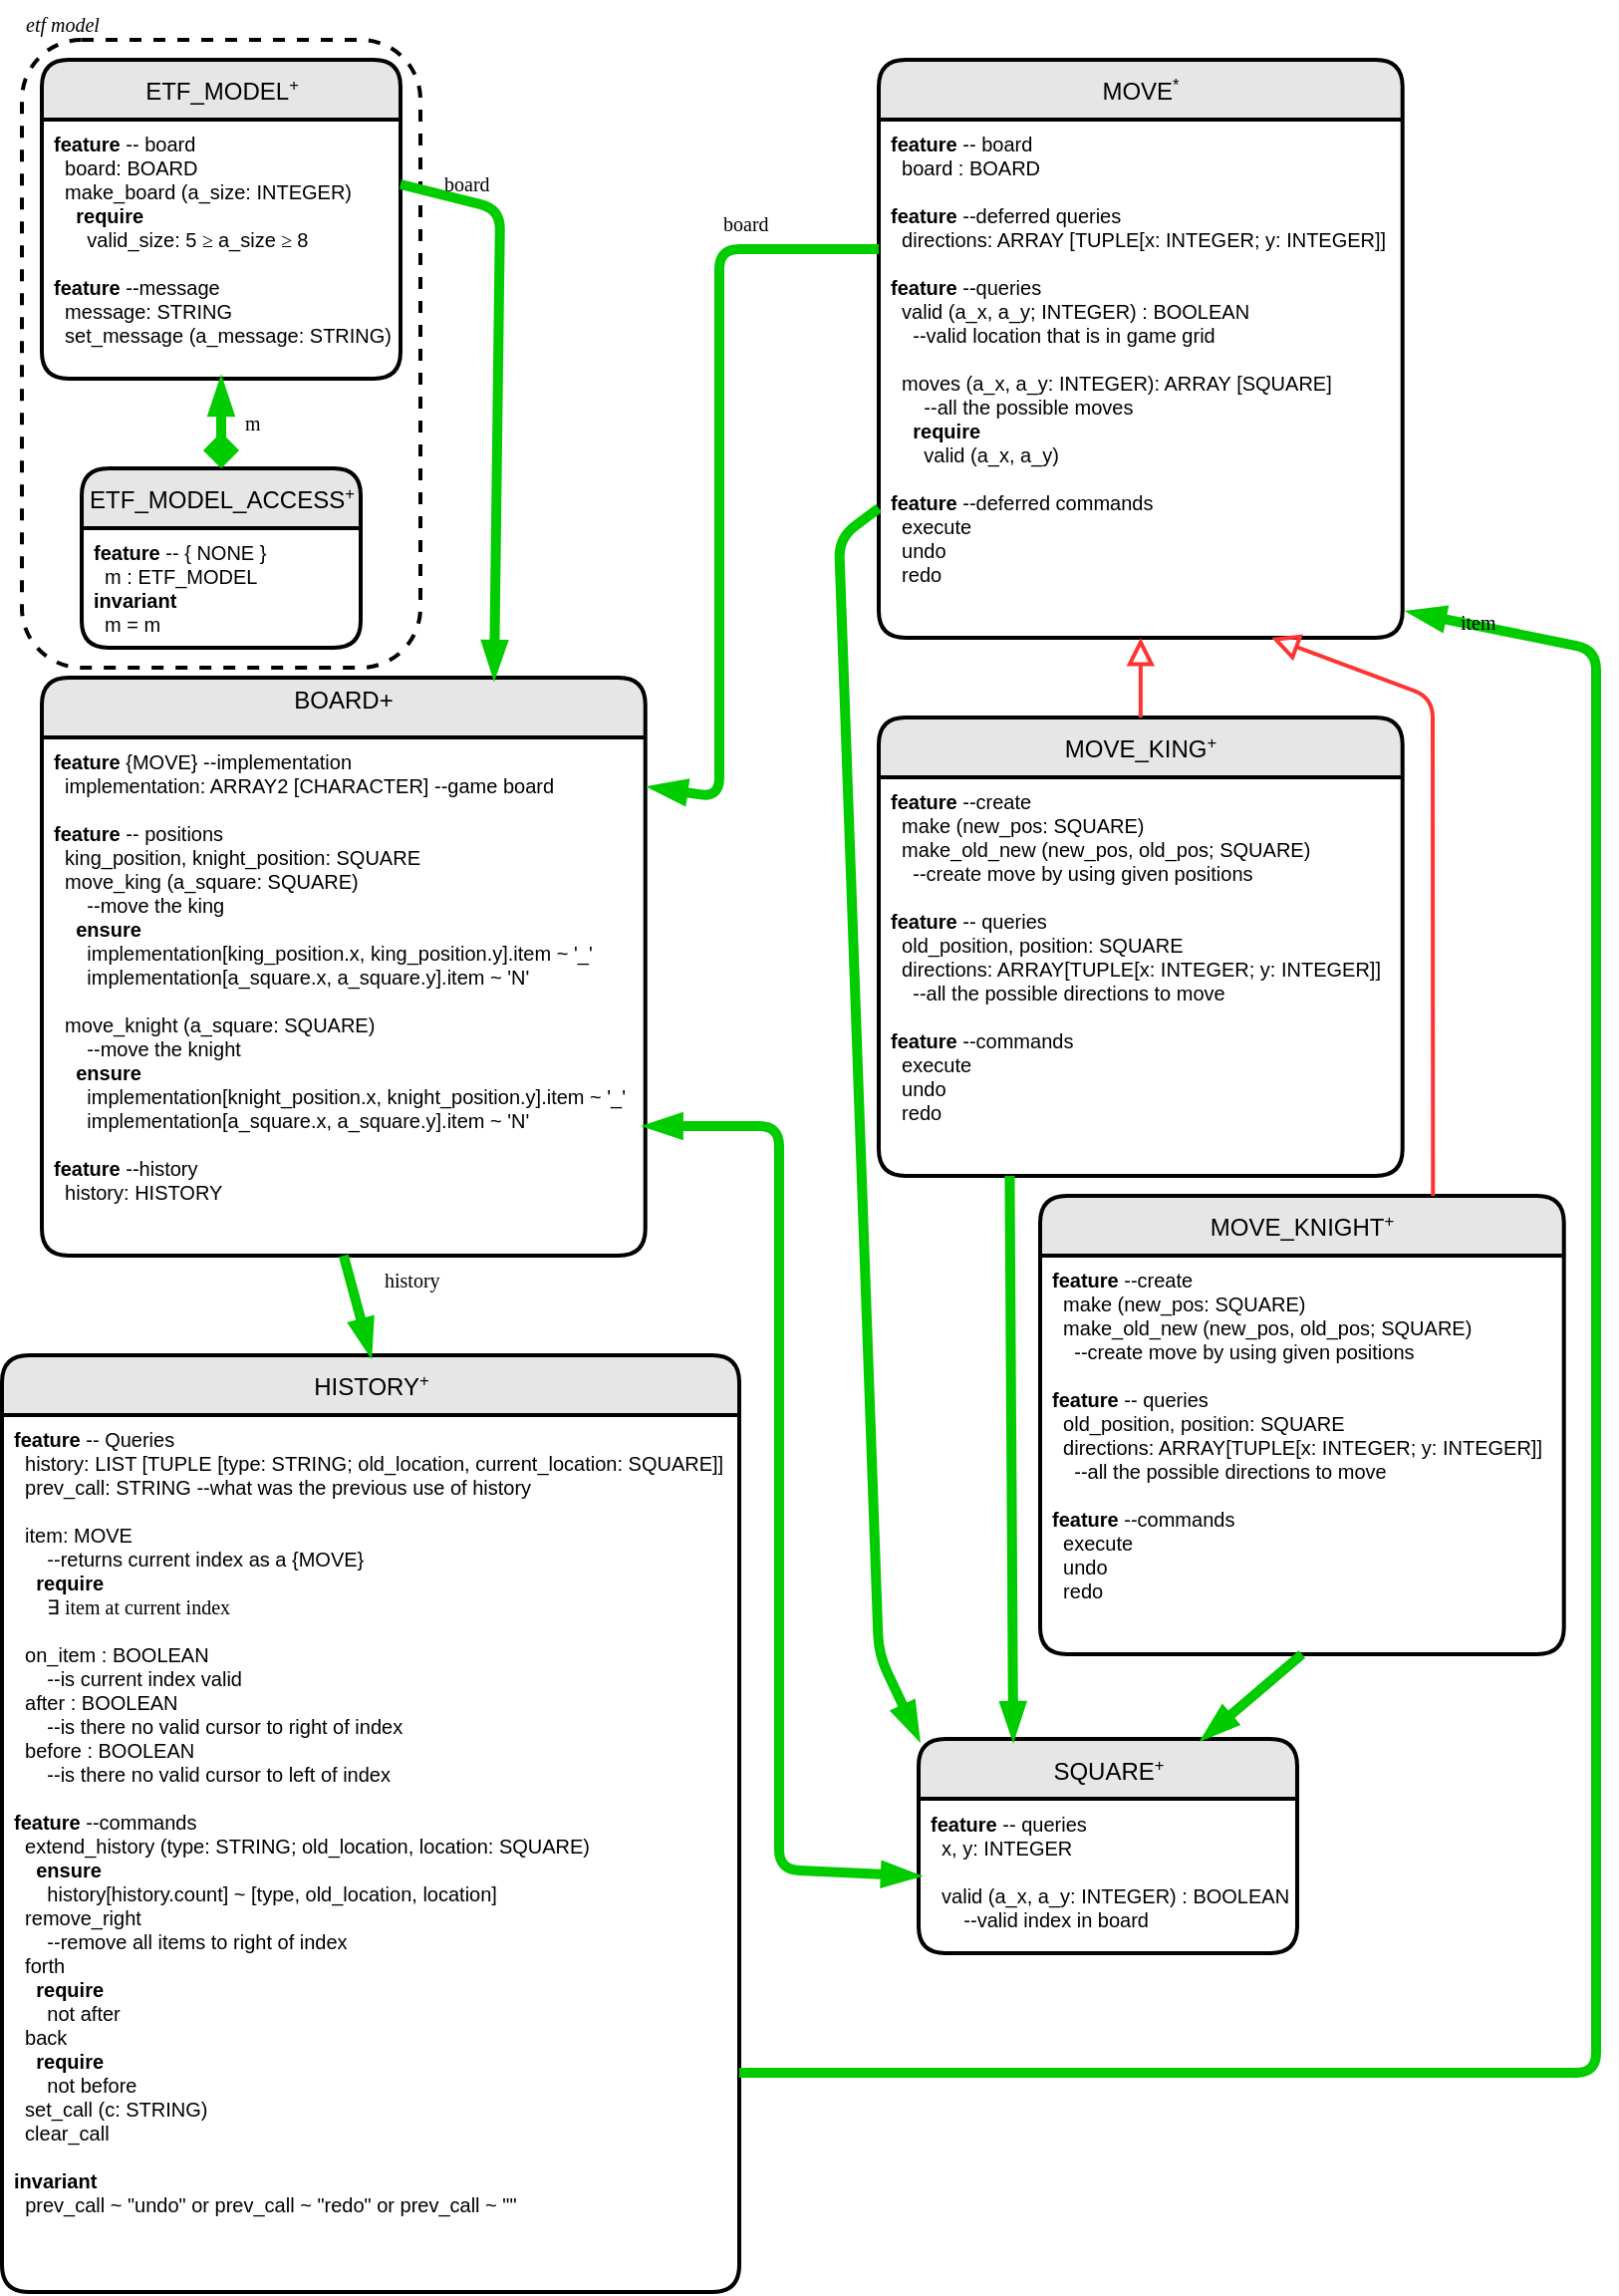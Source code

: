 <mxfile version="12.9.11" type="device"><diagram id="L8WchYdIbFI_pY9Sp-pM" name="Page-1"><mxGraphModel dx="447" dy="222" grid="1" gridSize="10" guides="1" tooltips="1" connect="1" arrows="1" fold="1" page="1" pageScale="1" pageWidth="827" pageHeight="1169" math="0" shadow="0"><root><mxCell id="0"/><mxCell id="1" parent="0"/><mxCell id="gNGfIKwbL93ov4gHlj75-19" value="&lt;font style=&quot;font-size: 12px&quot; face=&quot;Helvetica&quot;&gt;MOVE&lt;/font&gt;&lt;font style=&quot;font-size: 10px&quot; face=&quot;Helvetica&quot;&gt;&lt;sup&gt;*&lt;/sup&gt;&lt;/font&gt;" style="swimlane;html=1;childLayout=stackLayout;horizontal=1;startSize=30;horizontalStack=0;fillColor=#E6E6E6;fontColor=#000000;rounded=1;fontSize=17;fontStyle=0;strokeWidth=2;resizeParent=0;resizeLast=1;shadow=0;dashed=0;align=center;fontFamily=Verdena;" vertex="1" parent="1"><mxGeometry x="450" y="30" width="262.86" height="290" as="geometry"/></mxCell><mxCell id="gNGfIKwbL93ov4gHlj75-20" value="&lt;font face=&quot;Helvetica&quot;&gt;&lt;b&gt;feature&lt;/b&gt; -- board&lt;br&gt;&amp;nbsp; board : BOARD&lt;br&gt;&lt;/font&gt;&lt;font face=&quot;Helvetica&quot;&gt;&lt;br&gt;&lt;b&gt;feature&lt;/b&gt;&amp;nbsp;--deferred queries&lt;br&gt;&amp;nbsp; directions: ARRAY [TUPLE[x: INTEGER; y: INTEGER]]&lt;br&gt;&lt;b&gt;&lt;br&gt;feature &lt;/b&gt;--queries&lt;br&gt;&amp;nbsp; valid (a_x, a_y; INTEGER) : BOOLEAN&amp;nbsp;&lt;br&gt;&amp;nbsp; &amp;nbsp; --valid location that is in game grid&lt;br&gt;&lt;br&gt;&amp;nbsp; moves (a_x, a_y: INTEGER): ARRAY [SQUARE]&lt;br&gt;&amp;nbsp; &amp;nbsp; &amp;nbsp; --all the possible moves&lt;br&gt;&amp;nbsp; &amp;nbsp; &lt;b&gt;require&lt;br&gt;&lt;/b&gt;&amp;nbsp; &amp;nbsp; &amp;nbsp; valid (a_x, a_y)&lt;br&gt;&lt;br&gt;&lt;b&gt;feature &lt;/b&gt;--deferred commands&lt;br&gt;&amp;nbsp; execute&lt;br&gt;&amp;nbsp; undo&lt;br&gt;&amp;nbsp; redo&lt;br&gt;&lt;/font&gt;" style="whiteSpace=wrap;html=1;align=left;strokeColor=none;fillColor=none;spacingLeft=4;fontSize=10;verticalAlign=top;resizable=0;rotatable=0;part=1;fontFamily=Verdena;" vertex="1" parent="gNGfIKwbL93ov4gHlj75-19"><mxGeometry y="30" width="262.86" height="260" as="geometry"/></mxCell><mxCell id="gNGfIKwbL93ov4gHlj75-25" value="" style="group" vertex="1" connectable="0" parent="1"><mxGeometry x="19.997" width="200.003" height="335" as="geometry"/></mxCell><mxCell id="gNGfIKwbL93ov4gHlj75-14" value="" style="rounded=1;whiteSpace=wrap;html=1;fontSize=10;dashed=1;strokeWidth=2;" vertex="1" parent="gNGfIKwbL93ov4gHlj75-25"><mxGeometry y="20" width="200" height="315" as="geometry"/></mxCell><mxCell id="gNGfIKwbL93ov4gHlj75-15" value="&lt;i&gt;etf model&lt;/i&gt;" style="text;html=1;fontSize=10;fontFamily=Verdena;" vertex="1" parent="gNGfIKwbL93ov4gHlj75-25"><mxGeometry width="70" height="25" as="geometry"/></mxCell><mxCell id="gNGfIKwbL93ov4gHlj75-1" value="&lt;font style=&quot;font-size: 12px&quot; face=&quot;Helvetica&quot;&gt;ETF_MODEL&lt;/font&gt;&lt;font style=&quot;font-size: 10px&quot; face=&quot;Helvetica&quot;&gt;&lt;sup&gt;+&lt;/sup&gt;&lt;/font&gt;" style="swimlane;html=1;childLayout=stackLayout;horizontal=1;startSize=30;horizontalStack=0;fillColor=#E6E6E6;fontColor=#000000;rounded=1;fontSize=17;fontStyle=0;strokeWidth=2;resizeParent=0;resizeLast=1;shadow=0;dashed=0;align=center;fontFamily=Verdena;" vertex="1" parent="gNGfIKwbL93ov4gHlj75-25"><mxGeometry x="10" y="30" width="180" height="160" as="geometry"/></mxCell><mxCell id="gNGfIKwbL93ov4gHlj75-2" value="&lt;font face=&quot;Helvetica&quot;&gt;&lt;b&gt;feature&lt;/b&gt; -- board&lt;br&gt;&amp;nbsp; board: BOARD&lt;br&gt;&amp;nbsp; make_board (a_size: INTEGER)&lt;br&gt;&amp;nbsp; &amp;nbsp; &lt;b&gt;require&amp;nbsp;&lt;/b&gt;&lt;br&gt;&amp;nbsp; &amp;nbsp; &amp;nbsp; valid_size: 5&amp;nbsp;&lt;/font&gt;&lt;span&gt;≥&amp;nbsp;&lt;/span&gt;&lt;font face=&quot;Helvetica&quot;&gt;a_size&amp;nbsp;&lt;/font&gt;&lt;span&gt;≥&amp;nbsp;&lt;/span&gt;&lt;font face=&quot;Helvetica&quot;&gt;8&lt;br&gt;&lt;br&gt;&lt;b&gt;feature &lt;/b&gt;--message&lt;br&gt;&amp;nbsp; message: STRING&amp;nbsp;&lt;br&gt;&amp;nbsp; set_message (a_message: STRING)&lt;br&gt;&lt;/font&gt;" style="whiteSpace=wrap;html=1;align=left;strokeColor=none;fillColor=none;spacingLeft=4;fontSize=10;verticalAlign=top;resizable=0;rotatable=0;part=1;fontFamily=Verdena;" vertex="1" parent="gNGfIKwbL93ov4gHlj75-1"><mxGeometry y="30" width="180" height="130" as="geometry"/></mxCell><mxCell id="gNGfIKwbL93ov4gHlj75-5" value="&lt;font style=&quot;font-size: 12px&quot; face=&quot;Helvetica&quot;&gt;ETF_MODEL_ACCESS&lt;/font&gt;&lt;font style=&quot;font-size: 10px&quot; face=&quot;Helvetica&quot;&gt;&lt;sup&gt;+&lt;/sup&gt;&lt;/font&gt;" style="swimlane;html=1;childLayout=stackLayout;horizontal=1;startSize=30;horizontalStack=0;fillColor=#E6E6E6;fontColor=#000000;rounded=1;fontSize=17;fontStyle=0;strokeWidth=2;resizeParent=0;resizeLast=1;shadow=0;dashed=0;align=center;fontFamily=Verdena;" vertex="1" parent="gNGfIKwbL93ov4gHlj75-25"><mxGeometry x="30.003" y="235" width="140" height="90" as="geometry"/></mxCell><mxCell id="gNGfIKwbL93ov4gHlj75-6" value="&lt;font face=&quot;Helvetica&quot;&gt;&lt;b&gt;feature&lt;/b&gt; -- { NONE }&lt;br&gt;&amp;nbsp; m : ETF_MODEL&lt;br&gt;&lt;b&gt;invariant&lt;/b&gt;&lt;br&gt;&amp;nbsp; m = m&lt;/font&gt;" style="whiteSpace=wrap;html=1;align=left;strokeColor=none;fillColor=none;spacingLeft=4;fontSize=10;verticalAlign=top;resizable=0;rotatable=0;part=1;fontFamily=Verdena;" vertex="1" parent="gNGfIKwbL93ov4gHlj75-5"><mxGeometry y="30" width="140" height="60" as="geometry"/></mxCell><mxCell id="gNGfIKwbL93ov4gHlj75-9" value="" style="endArrow=blockThin;html=1;strokeColor=#00CC00;strokeWidth=5;endFill=1;startArrow=diamond;startFill=1;entryX=0.5;entryY=1;entryDx=0;entryDy=0;exitX=0.5;exitY=0;exitDx=0;exitDy=0;" edge="1" parent="gNGfIKwbL93ov4gHlj75-25" source="gNGfIKwbL93ov4gHlj75-5" target="gNGfIKwbL93ov4gHlj75-2"><mxGeometry width="50" height="50" relative="1" as="geometry"><mxPoint x="-89.997" y="225" as="sourcePoint"/><mxPoint x="50.003" y="225" as="targetPoint"/></mxGeometry></mxCell><mxCell id="gNGfIKwbL93ov4gHlj75-10" value="m" style="text;html=1;fontSize=10;fontFamily=Verdena;" vertex="1" parent="gNGfIKwbL93ov4gHlj75-25"><mxGeometry x="110.003" y="200" width="21" height="20" as="geometry"/></mxCell><mxCell id="gNGfIKwbL93ov4gHlj75-27" value="&lt;font style=&quot;font-size: 12px&quot; face=&quot;Helvetica&quot;&gt;MOVE_KNIGHT&lt;/font&gt;&lt;font style=&quot;font-size: 10px&quot; face=&quot;Helvetica&quot;&gt;&lt;sup&gt;+&lt;/sup&gt;&lt;/font&gt;" style="swimlane;html=1;childLayout=stackLayout;horizontal=1;startSize=30;horizontalStack=0;fillColor=#E6E6E6;fontColor=#000000;rounded=1;fontSize=17;fontStyle=0;strokeWidth=2;resizeParent=0;resizeLast=1;shadow=0;dashed=0;align=center;fontFamily=Verdena;" vertex="1" parent="1"><mxGeometry x="531" y="600" width="262.86" height="230" as="geometry"/></mxCell><mxCell id="gNGfIKwbL93ov4gHlj75-28" value="&lt;font face=&quot;Helvetica&quot;&gt;&lt;b&gt;feature &lt;/b&gt;--create&amp;nbsp;&lt;br&gt;&amp;nbsp; make (new_pos: SQUARE)&lt;br&gt;&amp;nbsp; make_old_new (new_pos, old_pos; SQUARE)&lt;br&gt;&amp;nbsp; &amp;nbsp; --create move by using given positions&lt;br&gt;&lt;br&gt;&lt;b&gt;feature&lt;/b&gt; -- queries&lt;br&gt;&amp;nbsp; old_position, position: SQUARE&amp;nbsp;&lt;/font&gt;&lt;font face=&quot;Helvetica&quot;&gt;&lt;br&gt;&amp;nbsp; directions: ARRAY[TUPLE[x: INTEGER; y: INTEGER]]&lt;br&gt;&amp;nbsp; &amp;nbsp; --all the possible directions to move&lt;br&gt;&lt;br&gt;&lt;b&gt;feature &lt;/b&gt;--commands&lt;br&gt;&amp;nbsp; execute&lt;br&gt;&amp;nbsp; undo&lt;br&gt;&amp;nbsp; redo&lt;br&gt;&lt;/font&gt;" style="whiteSpace=wrap;html=1;align=left;strokeColor=none;fillColor=none;spacingLeft=4;fontSize=10;verticalAlign=top;resizable=0;rotatable=0;part=1;fontFamily=Verdena;" vertex="1" parent="gNGfIKwbL93ov4gHlj75-27"><mxGeometry y="30" width="262.86" height="200" as="geometry"/></mxCell><mxCell id="gNGfIKwbL93ov4gHlj75-29" value="&lt;font style=&quot;font-size: 12px&quot; face=&quot;Helvetica&quot;&gt;MOVE_KING&lt;/font&gt;&lt;font style=&quot;font-size: 10px&quot; face=&quot;Helvetica&quot;&gt;&lt;sup&gt;+&lt;/sup&gt;&lt;/font&gt;" style="swimlane;html=1;childLayout=stackLayout;horizontal=1;startSize=30;horizontalStack=0;fillColor=#E6E6E6;fontColor=#000000;rounded=1;fontSize=17;fontStyle=0;strokeWidth=2;resizeParent=0;resizeLast=1;shadow=0;dashed=0;align=center;fontFamily=Verdena;" vertex="1" parent="1"><mxGeometry x="450" y="360" width="262.86" height="230" as="geometry"/></mxCell><mxCell id="gNGfIKwbL93ov4gHlj75-30" value="&lt;font face=&quot;Helvetica&quot;&gt;&lt;b&gt;feature &lt;/b&gt;--create&amp;nbsp;&lt;br&gt;&amp;nbsp; make (new_pos: SQUARE)&lt;br&gt;&amp;nbsp; make_old_new (new_pos, old_pos; SQUARE)&lt;br&gt;&lt;b&gt;&amp;nbsp; &amp;nbsp;&amp;nbsp;&lt;/b&gt;&lt;/font&gt;&lt;span style=&quot;font-family: &amp;#34;helvetica&amp;#34;&quot;&gt;--create move by using given positions&lt;/span&gt;&lt;font face=&quot;Helvetica&quot;&gt;&lt;b&gt;&lt;br&gt;&amp;nbsp;&lt;br&gt;feature&lt;/b&gt; -- queries&lt;br&gt;&amp;nbsp; old_position, position: SQUARE&amp;nbsp;&lt;/font&gt;&lt;font face=&quot;Helvetica&quot;&gt;&lt;br&gt;&amp;nbsp; directions: ARRAY[TUPLE[x: INTEGER; y: INTEGER]]&lt;br&gt;&amp;nbsp; &amp;nbsp; --all the possible directions to move&lt;br&gt;&lt;br&gt;&lt;b&gt;feature &lt;/b&gt;--commands&lt;br&gt;&amp;nbsp; execute&lt;br&gt;&amp;nbsp; undo&lt;br&gt;&amp;nbsp; redo&lt;br&gt;&lt;/font&gt;" style="whiteSpace=wrap;html=1;align=left;strokeColor=none;fillColor=none;spacingLeft=4;fontSize=10;verticalAlign=top;resizable=0;rotatable=0;part=1;fontFamily=Verdena;" vertex="1" parent="gNGfIKwbL93ov4gHlj75-29"><mxGeometry y="30" width="262.86" height="200" as="geometry"/></mxCell><mxCell id="gNGfIKwbL93ov4gHlj75-33" value="" style="endArrow=block;html=1;strokeColor=#FF3333;strokeWidth=2;endFill=0;endSize=9;exitX=0.75;exitY=0;exitDx=0;exitDy=0;entryX=0.75;entryY=1;entryDx=0;entryDy=0;" edge="1" parent="1" source="gNGfIKwbL93ov4gHlj75-27" target="gNGfIKwbL93ov4gHlj75-20"><mxGeometry width="50" height="50" relative="1" as="geometry"><mxPoint x="350" y="360" as="sourcePoint"/><mxPoint x="350" y="300" as="targetPoint"/><Array as="points"><mxPoint x="728" y="350"/></Array></mxGeometry></mxCell><mxCell id="gNGfIKwbL93ov4gHlj75-34" value="" style="endArrow=block;html=1;strokeColor=#FF3333;strokeWidth=2;endFill=0;endSize=9;entryX=0.5;entryY=1;entryDx=0;entryDy=0;exitX=0.5;exitY=0;exitDx=0;exitDy=0;" edge="1" parent="1" source="gNGfIKwbL93ov4gHlj75-29" target="gNGfIKwbL93ov4gHlj75-20"><mxGeometry width="50" height="50" relative="1" as="geometry"><mxPoint x="668.667" y="370" as="sourcePoint"/><mxPoint x="578.575" y="319" as="targetPoint"/></mxGeometry></mxCell><mxCell id="gNGfIKwbL93ov4gHlj75-35" value="&lt;font face=&quot;Helvetica&quot;&gt;&lt;span style=&quot;vertical-align: super ; font-size: 12px&quot;&gt;BOAR&lt;/span&gt;&lt;span style=&quot;vertical-align: super ; font-size: 12px&quot;&gt;D+&lt;br&gt;&lt;/span&gt;&lt;/font&gt;" style="swimlane;html=1;childLayout=stackLayout;horizontal=1;startSize=30;horizontalStack=0;fillColor=#E6E6E6;fontColor=#000000;rounded=1;fontSize=17;fontStyle=0;strokeWidth=2;resizeParent=0;resizeLast=1;shadow=0;dashed=0;align=center;fontFamily=Verdena;" vertex="1" parent="1"><mxGeometry x="30" y="340" width="302.86" height="290" as="geometry"/></mxCell><mxCell id="gNGfIKwbL93ov4gHlj75-36" value="&lt;font face=&quot;Helvetica&quot;&gt;&lt;b&gt;feature &lt;/b&gt;{MOVE} --implementation&lt;br&gt;&amp;nbsp; implementation: ARRAY2 [CHARACTER] --game board&lt;br&gt;&lt;br&gt;&lt;b&gt;feature&lt;/b&gt; -- positions&lt;br&gt;&amp;nbsp; king_position, knight_position: SQUARE&amp;nbsp;&lt;/font&gt;&lt;font face=&quot;Helvetica&quot;&gt;&lt;br&gt;&amp;nbsp; move_king (a_square: SQUARE)&lt;br&gt;&amp;nbsp; &amp;nbsp; &amp;nbsp; --move the king&lt;br&gt;&amp;nbsp; &amp;nbsp; &lt;b&gt;ensure&amp;nbsp;&lt;br&gt;&lt;/b&gt;&amp;nbsp; &amp;nbsp; &amp;nbsp;&amp;nbsp;&lt;span&gt;implementation[king_position.x, king_position.y].item ~ '_'&lt;br&gt;&lt;/span&gt;&lt;span&gt;&lt;/span&gt;&lt;span&gt;&amp;nbsp; &amp;nbsp; &amp;nbsp; implementation[a_square.x, a_square.y].item ~ 'N'&lt;/span&gt;&amp;nbsp;&lt;br&gt;&lt;br&gt;&amp;nbsp; move_knight (a_square: SQUARE)&lt;br&gt;&amp;nbsp; &amp;nbsp; &amp;nbsp; --move the knight&lt;br&gt;&amp;nbsp; &amp;nbsp;&amp;nbsp;&lt;/font&gt;&lt;b style=&quot;font-family: &amp;#34;helvetica&amp;#34;&quot;&gt;ensure&amp;nbsp;&lt;br&gt;&lt;/b&gt;&lt;span style=&quot;font-family: &amp;#34;helvetica&amp;#34;&quot;&gt;&amp;nbsp; &amp;nbsp; &amp;nbsp;&amp;nbsp;&lt;/span&gt;&lt;span style=&quot;font-family: &amp;#34;helvetica&amp;#34;&quot;&gt;implementation[knight_position.x, knight_position.y].item ~ '_'&lt;br&gt;&lt;/span&gt;&lt;span style=&quot;font-family: &amp;#34;helvetica&amp;#34;&quot;&gt;&lt;/span&gt;&lt;span style=&quot;font-family: &amp;#34;helvetica&amp;#34;&quot;&gt;&amp;nbsp; &amp;nbsp; &amp;nbsp; implementation[a_square.x, a_square.y].item ~ 'N'&lt;/span&gt;&lt;span style=&quot;font-family: &amp;#34;helvetica&amp;#34;&quot;&gt;&amp;nbsp;&lt;/span&gt;&lt;font face=&quot;Helvetica&quot;&gt;&lt;br&gt;&lt;br&gt;&lt;b&gt;feature &lt;/b&gt;--history&lt;br&gt;&amp;nbsp; history: HISTORY&lt;br&gt;&lt;br&gt;&lt;/font&gt;" style="whiteSpace=wrap;html=1;align=left;strokeColor=none;fillColor=none;spacingLeft=4;fontSize=10;verticalAlign=top;resizable=0;rotatable=0;part=1;fontFamily=Verdena;" vertex="1" parent="gNGfIKwbL93ov4gHlj75-35"><mxGeometry y="30" width="302.86" height="260" as="geometry"/></mxCell><mxCell id="gNGfIKwbL93ov4gHlj75-65" value="" style="endArrow=blockThin;html=1;strokeColor=#00CC00;strokeWidth=5;endFill=1;entryX=1;entryY=0.75;entryDx=0;entryDy=0;" edge="1" parent="gNGfIKwbL93ov4gHlj75-35" target="gNGfIKwbL93ov4gHlj75-36"><mxGeometry width="50" height="50" relative="1" as="geometry"><mxPoint x="370" y="320" as="sourcePoint"/><mxPoint x="350" y="255" as="targetPoint"/><Array as="points"><mxPoint x="370" y="225"/></Array></mxGeometry></mxCell><mxCell id="gNGfIKwbL93ov4gHlj75-42" value="&lt;font style=&quot;font-size: 12px&quot; face=&quot;Helvetica&quot;&gt;HISTORY&lt;/font&gt;&lt;font style=&quot;font-size: 10px&quot; face=&quot;Helvetica&quot;&gt;&lt;sup&gt;+&lt;/sup&gt;&lt;/font&gt;" style="swimlane;html=1;childLayout=stackLayout;horizontal=1;startSize=30;horizontalStack=0;fillColor=#E6E6E6;fontColor=#000000;rounded=1;fontSize=17;fontStyle=0;strokeWidth=2;resizeParent=0;resizeLast=1;shadow=0;dashed=0;align=center;fontFamily=Verdena;" vertex="1" parent="1"><mxGeometry x="10" y="680" width="370" height="470" as="geometry"/></mxCell><mxCell id="gNGfIKwbL93ov4gHlj75-43" value="&lt;font face=&quot;Helvetica&quot;&gt;&lt;b&gt;feature&lt;/b&gt; -- Queries&lt;br&gt;&amp;nbsp; history: LIST [TUPLE [type: STRING; old_location, current_location: SQUARE]]&lt;br&gt;&lt;/font&gt;&lt;font face=&quot;Helvetica&quot;&gt;&amp;nbsp; prev_call: STRING --what was the previous use of history&lt;br&gt;&amp;nbsp; &lt;br&gt;&amp;nbsp; item: MOVE&lt;br&gt;&amp;nbsp; &amp;nbsp; &amp;nbsp; --returns current index as a {MOVE}&lt;br&gt;&amp;nbsp; &amp;nbsp; &lt;b&gt;require&lt;br&gt;&amp;nbsp; &amp;nbsp; &amp;nbsp;&amp;nbsp;&lt;/b&gt;&lt;/font&gt;&lt;span&gt;∃ item at current index&lt;/span&gt;&lt;font face=&quot;Helvetica&quot;&gt;&lt;b&gt;&lt;br&gt;&lt;/b&gt;&amp;nbsp; &amp;nbsp; &amp;nbsp;&amp;nbsp;&lt;br&gt;&amp;nbsp; on_item : BOOLEAN&lt;br&gt;&amp;nbsp; &amp;nbsp; &amp;nbsp; --is current index valid&lt;br&gt;&amp;nbsp; after : BOOLEAN&lt;br&gt;&amp;nbsp; &amp;nbsp; &amp;nbsp; --is there no valid cursor to right of index&lt;br&gt;&amp;nbsp; before : BOOLEAN&lt;br&gt;&amp;nbsp; &amp;nbsp; &amp;nbsp; --is there no valid cursor to left of index&lt;br&gt;&lt;br&gt;&lt;b&gt;feature&lt;/b&gt;&amp;nbsp;--commands&lt;br&gt;&amp;nbsp; extend_history (type: STRING; old_location, location: SQUARE)&lt;br&gt;&amp;nbsp; &amp;nbsp;&amp;nbsp;&lt;b&gt;ensure&lt;br&gt;&lt;/b&gt;&amp;nbsp; &amp;nbsp; &amp;nbsp; history[history.count] ~ [type, old_location, location]&lt;br&gt;&amp;nbsp; remove_right&amp;nbsp;&lt;br&gt;&amp;nbsp; &amp;nbsp; &amp;nbsp; --remove all items to right of index&lt;br&gt;&amp;nbsp; forth&lt;br&gt;&amp;nbsp; &amp;nbsp; &lt;b&gt;require&lt;br&gt;&lt;/b&gt;&amp;nbsp; &amp;nbsp; &amp;nbsp; not after&lt;br&gt;&amp;nbsp; back&amp;nbsp;&lt;br&gt;&lt;/font&gt;&lt;span style=&quot;font-family: &amp;#34;helvetica&amp;#34;&quot;&gt;&amp;nbsp; &amp;nbsp;&amp;nbsp;&lt;/span&gt;&lt;b style=&quot;font-family: &amp;#34;helvetica&amp;#34;&quot;&gt;require&lt;br&gt;&lt;/b&gt;&lt;span style=&quot;font-family: &amp;#34;helvetica&amp;#34;&quot;&gt;&amp;nbsp; &amp;nbsp; &amp;nbsp;&amp;nbsp;&lt;/span&gt;&lt;span style=&quot;font-family: &amp;#34;helvetica&amp;#34;&quot;&gt;not before&lt;/span&gt;&lt;font face=&quot;Helvetica&quot;&gt;&lt;br&gt;&amp;nbsp; set_call (c: STRING)&lt;br&gt;&amp;nbsp; clear_call&amp;nbsp;&lt;br&gt;&lt;br&gt;&lt;b&gt;invariant&lt;br&gt;&amp;nbsp;&amp;nbsp;&lt;/b&gt;prev_call ~ &quot;undo&quot; or prev_call ~ &quot;redo&quot; or prev_call ~ &quot;&quot;&lt;br&gt;&lt;/font&gt;" style="whiteSpace=wrap;html=1;align=left;strokeColor=none;fillColor=none;spacingLeft=4;fontSize=10;verticalAlign=top;resizable=0;rotatable=0;part=1;fontFamily=Verdena;" vertex="1" parent="gNGfIKwbL93ov4gHlj75-42"><mxGeometry y="30" width="370" height="440" as="geometry"/></mxCell><mxCell id="gNGfIKwbL93ov4gHlj75-45" value="&lt;font style=&quot;font-size: 12px&quot; face=&quot;Helvetica&quot;&gt;SQUARE&lt;/font&gt;&lt;font style=&quot;font-size: 10px&quot; face=&quot;Helvetica&quot;&gt;&lt;sup&gt;+&lt;/sup&gt;&lt;/font&gt;" style="swimlane;html=1;childLayout=stackLayout;horizontal=1;startSize=30;horizontalStack=0;fillColor=#E6E6E6;fontColor=#000000;rounded=1;fontSize=17;fontStyle=0;strokeWidth=2;resizeParent=0;resizeLast=1;shadow=0;dashed=0;align=center;fontFamily=Verdena;" vertex="1" parent="1"><mxGeometry x="470" y="872.5" width="190" height="107.5" as="geometry"/></mxCell><mxCell id="gNGfIKwbL93ov4gHlj75-46" value="&lt;font face=&quot;Helvetica&quot;&gt;&lt;b&gt;feature&lt;/b&gt; -- queries&lt;br&gt;&amp;nbsp; x, y: INTEGER&amp;nbsp;&lt;/font&gt;&lt;font face=&quot;Helvetica&quot;&gt;&lt;br&gt;&amp;nbsp;&amp;nbsp;&lt;br&gt;&amp;nbsp; valid (a_x, a_y: INTEGER) : BOOLEAN&lt;br&gt;&amp;nbsp; &amp;nbsp; &amp;nbsp; --valid index in board&lt;br&gt;&lt;br&gt;&lt;/font&gt;" style="whiteSpace=wrap;html=1;align=left;strokeColor=none;fillColor=none;spacingLeft=4;fontSize=10;verticalAlign=top;resizable=0;rotatable=0;part=1;fontFamily=Verdena;" vertex="1" parent="gNGfIKwbL93ov4gHlj75-45"><mxGeometry y="30" width="190" height="77.5" as="geometry"/></mxCell><mxCell id="gNGfIKwbL93ov4gHlj75-47" value="" style="endArrow=blockThin;html=1;strokeColor=#00CC00;strokeWidth=5;endFill=1;exitX=1;exitY=0.25;exitDx=0;exitDy=0;" edge="1" parent="1" source="gNGfIKwbL93ov4gHlj75-2"><mxGeometry width="50" height="50" relative="1" as="geometry"><mxPoint x="200" y="415" as="sourcePoint"/><mxPoint x="257" y="340" as="targetPoint"/><Array as="points"><mxPoint x="260" y="105"/></Array></mxGeometry></mxCell><mxCell id="gNGfIKwbL93ov4gHlj75-48" value="board" style="text;html=1;fontSize=10;fontFamily=Verdena;" vertex="1" parent="1"><mxGeometry x="230" y="80" width="30" height="20" as="geometry"/></mxCell><mxCell id="gNGfIKwbL93ov4gHlj75-53" value="" style="endArrow=blockThin;html=1;strokeColor=#00CC00;strokeWidth=5;endFill=1;entryX=0.5;entryY=0;entryDx=0;entryDy=0;exitX=0.5;exitY=1;exitDx=0;exitDy=0;" edge="1" parent="1" source="gNGfIKwbL93ov4gHlj75-36" target="gNGfIKwbL93ov4gHlj75-42"><mxGeometry width="50" height="50" relative="1" as="geometry"><mxPoint x="360" y="615" as="sourcePoint"/><mxPoint x="500" y="615" as="targetPoint"/></mxGeometry></mxCell><mxCell id="gNGfIKwbL93ov4gHlj75-54" value="history" style="text;html=1;fontSize=10;fontFamily=Verdena;" vertex="1" parent="1"><mxGeometry x="200" y="630" width="42" height="20" as="geometry"/></mxCell><mxCell id="gNGfIKwbL93ov4gHlj75-55" value="" style="endArrow=blockThin;html=1;strokeColor=#00CC00;strokeWidth=5;endFill=1;entryX=0.25;entryY=0;entryDx=0;entryDy=0;exitX=0.25;exitY=1;exitDx=0;exitDy=0;" edge="1" parent="1" source="gNGfIKwbL93ov4gHlj75-30" target="gNGfIKwbL93ov4gHlj75-45"><mxGeometry width="50" height="50" relative="1" as="geometry"><mxPoint x="518" y="560" as="sourcePoint"/><mxPoint x="460" y="650" as="targetPoint"/></mxGeometry></mxCell><mxCell id="gNGfIKwbL93ov4gHlj75-57" value="" style="endArrow=blockThin;html=1;strokeColor=#00CC00;strokeWidth=5;endFill=1;exitX=0.5;exitY=1;exitDx=0;exitDy=0;entryX=0.75;entryY=0;entryDx=0;entryDy=0;" edge="1" parent="1" source="gNGfIKwbL93ov4gHlj75-28" target="gNGfIKwbL93ov4gHlj75-45"><mxGeometry width="50" height="50" relative="1" as="geometry"><mxPoint x="525.715" y="565" as="sourcePoint"/><mxPoint x="517.5" y="882.5" as="targetPoint"/></mxGeometry></mxCell><mxCell id="gNGfIKwbL93ov4gHlj75-58" value="" style="endArrow=blockThin;html=1;strokeColor=#00CC00;strokeWidth=5;endFill=1;exitX=0;exitY=0.75;exitDx=0;exitDy=0;entryX=0;entryY=0;entryDx=0;entryDy=0;" edge="1" parent="1" source="gNGfIKwbL93ov4gHlj75-20" target="gNGfIKwbL93ov4gHlj75-45"><mxGeometry width="50" height="50" relative="1" as="geometry"><mxPoint x="470" y="540" as="sourcePoint"/><mxPoint x="520" y="870" as="targetPoint"/><Array as="points"><mxPoint x="430" y="270"/><mxPoint x="450" y="830"/></Array></mxGeometry></mxCell><mxCell id="gNGfIKwbL93ov4gHlj75-59" value="" style="endArrow=blockThin;html=1;strokeColor=#00CC00;strokeWidth=5;endFill=1;exitX=0;exitY=0.25;exitDx=0;exitDy=0;entryX=1.008;entryY=0.096;entryDx=0;entryDy=0;entryPerimeter=0;" edge="1" parent="1" source="gNGfIKwbL93ov4gHlj75-20" target="gNGfIKwbL93ov4gHlj75-36"><mxGeometry width="50" height="50" relative="1" as="geometry"><mxPoint x="260" y="220" as="sourcePoint"/><mxPoint x="400" y="220" as="targetPoint"/><Array as="points"><mxPoint x="370" y="125"/><mxPoint x="370" y="400"/></Array></mxGeometry></mxCell><mxCell id="gNGfIKwbL93ov4gHlj75-60" value="board" style="text;html=1;fontSize=10;fontFamily=Verdena;" vertex="1" parent="1"><mxGeometry x="370" y="100" width="30" height="20" as="geometry"/></mxCell><mxCell id="gNGfIKwbL93ov4gHlj75-67" value="" style="endArrow=blockThin;html=1;strokeColor=#00CC00;strokeWidth=5;endFill=1;entryX=0;entryY=0.5;entryDx=0;entryDy=0;" edge="1" parent="1" target="gNGfIKwbL93ov4gHlj75-46"><mxGeometry width="50" height="50" relative="1" as="geometry"><mxPoint x="400" y="610" as="sourcePoint"/><mxPoint x="445" y="915" as="targetPoint"/><Array as="points"><mxPoint x="400" y="938"/></Array></mxGeometry></mxCell><mxCell id="gNGfIKwbL93ov4gHlj75-70" value="" style="endArrow=blockThin;html=1;strokeColor=#00CC00;strokeWidth=5;endFill=1;exitX=1;exitY=0.75;exitDx=0;exitDy=0;entryX=1.012;entryY=0.95;entryDx=0;entryDy=0;entryPerimeter=0;" edge="1" parent="1" source="gNGfIKwbL93ov4gHlj75-43" target="gNGfIKwbL93ov4gHlj75-20"><mxGeometry width="50" height="50" relative="1" as="geometry"><mxPoint x="470" y="1095" as="sourcePoint"/><mxPoint x="610" y="1095" as="targetPoint"/><Array as="points"><mxPoint x="810" y="1040"/><mxPoint x="810" y="326"/></Array></mxGeometry></mxCell><mxCell id="gNGfIKwbL93ov4gHlj75-72" value="item" style="text;html=1;fontSize=10;fontFamily=Verdena;" vertex="1" parent="1"><mxGeometry x="740" y="300" width="30" height="20" as="geometry"/></mxCell></root></mxGraphModel></diagram></mxfile>